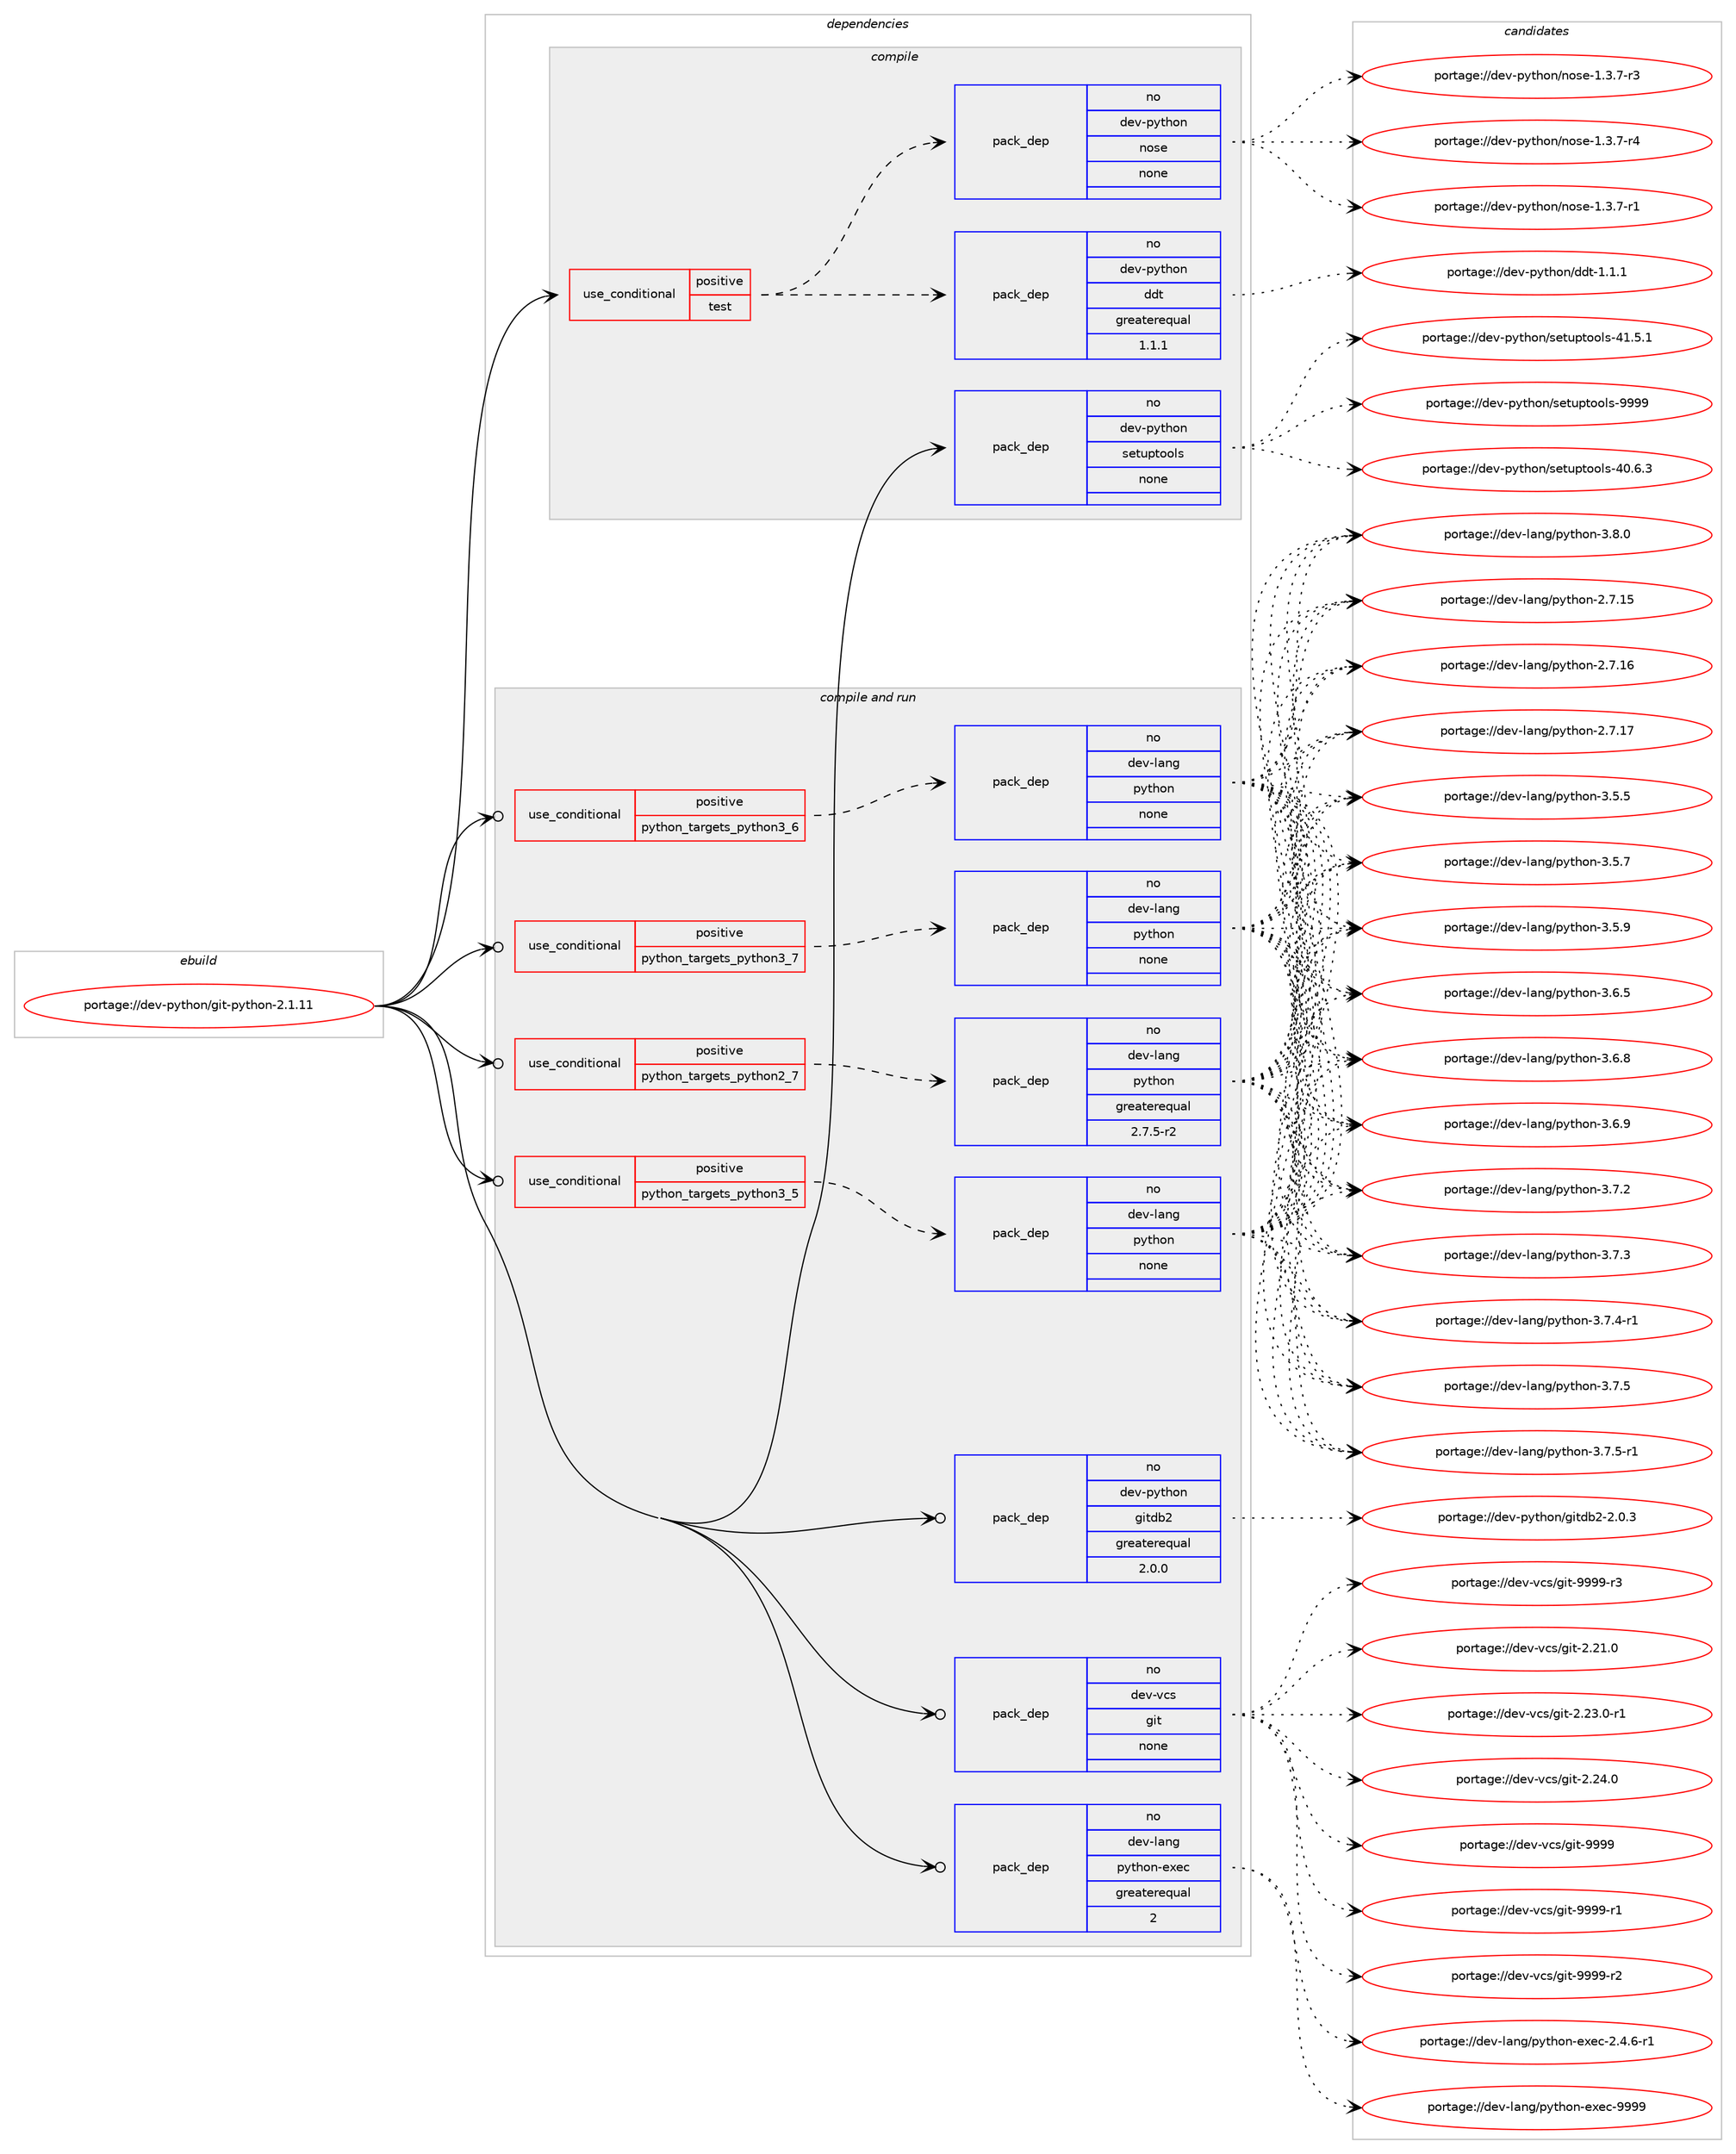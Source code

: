 digraph prolog {

# *************
# Graph options
# *************

newrank=true;
concentrate=true;
compound=true;
graph [rankdir=LR,fontname=Helvetica,fontsize=10,ranksep=1.5];#, ranksep=2.5, nodesep=0.2];
edge  [arrowhead=vee];
node  [fontname=Helvetica,fontsize=10];

# **********
# The ebuild
# **********

subgraph cluster_leftcol {
color=gray;
rank=same;
label=<<i>ebuild</i>>;
id [label="portage://dev-python/git-python-2.1.11", color=red, width=4, href="../dev-python/git-python-2.1.11.svg"];
}

# ****************
# The dependencies
# ****************

subgraph cluster_midcol {
color=gray;
label=<<i>dependencies</i>>;
subgraph cluster_compile {
fillcolor="#eeeeee";
style=filled;
label=<<i>compile</i>>;
subgraph cond29249 {
dependency141438 [label=<<TABLE BORDER="0" CELLBORDER="1" CELLSPACING="0" CELLPADDING="4"><TR><TD ROWSPAN="3" CELLPADDING="10">use_conditional</TD></TR><TR><TD>positive</TD></TR><TR><TD>test</TD></TR></TABLE>>, shape=none, color=red];
subgraph pack108871 {
dependency141439 [label=<<TABLE BORDER="0" CELLBORDER="1" CELLSPACING="0" CELLPADDING="4" WIDTH="220"><TR><TD ROWSPAN="6" CELLPADDING="30">pack_dep</TD></TR><TR><TD WIDTH="110">no</TD></TR><TR><TD>dev-python</TD></TR><TR><TD>ddt</TD></TR><TR><TD>greaterequal</TD></TR><TR><TD>1.1.1</TD></TR></TABLE>>, shape=none, color=blue];
}
dependency141438:e -> dependency141439:w [weight=20,style="dashed",arrowhead="vee"];
subgraph pack108872 {
dependency141440 [label=<<TABLE BORDER="0" CELLBORDER="1" CELLSPACING="0" CELLPADDING="4" WIDTH="220"><TR><TD ROWSPAN="6" CELLPADDING="30">pack_dep</TD></TR><TR><TD WIDTH="110">no</TD></TR><TR><TD>dev-python</TD></TR><TR><TD>nose</TD></TR><TR><TD>none</TD></TR><TR><TD></TD></TR></TABLE>>, shape=none, color=blue];
}
dependency141438:e -> dependency141440:w [weight=20,style="dashed",arrowhead="vee"];
}
id:e -> dependency141438:w [weight=20,style="solid",arrowhead="vee"];
subgraph pack108873 {
dependency141441 [label=<<TABLE BORDER="0" CELLBORDER="1" CELLSPACING="0" CELLPADDING="4" WIDTH="220"><TR><TD ROWSPAN="6" CELLPADDING="30">pack_dep</TD></TR><TR><TD WIDTH="110">no</TD></TR><TR><TD>dev-python</TD></TR><TR><TD>setuptools</TD></TR><TR><TD>none</TD></TR><TR><TD></TD></TR></TABLE>>, shape=none, color=blue];
}
id:e -> dependency141441:w [weight=20,style="solid",arrowhead="vee"];
}
subgraph cluster_compileandrun {
fillcolor="#eeeeee";
style=filled;
label=<<i>compile and run</i>>;
subgraph cond29250 {
dependency141442 [label=<<TABLE BORDER="0" CELLBORDER="1" CELLSPACING="0" CELLPADDING="4"><TR><TD ROWSPAN="3" CELLPADDING="10">use_conditional</TD></TR><TR><TD>positive</TD></TR><TR><TD>python_targets_python2_7</TD></TR></TABLE>>, shape=none, color=red];
subgraph pack108874 {
dependency141443 [label=<<TABLE BORDER="0" CELLBORDER="1" CELLSPACING="0" CELLPADDING="4" WIDTH="220"><TR><TD ROWSPAN="6" CELLPADDING="30">pack_dep</TD></TR><TR><TD WIDTH="110">no</TD></TR><TR><TD>dev-lang</TD></TR><TR><TD>python</TD></TR><TR><TD>greaterequal</TD></TR><TR><TD>2.7.5-r2</TD></TR></TABLE>>, shape=none, color=blue];
}
dependency141442:e -> dependency141443:w [weight=20,style="dashed",arrowhead="vee"];
}
id:e -> dependency141442:w [weight=20,style="solid",arrowhead="odotvee"];
subgraph cond29251 {
dependency141444 [label=<<TABLE BORDER="0" CELLBORDER="1" CELLSPACING="0" CELLPADDING="4"><TR><TD ROWSPAN="3" CELLPADDING="10">use_conditional</TD></TR><TR><TD>positive</TD></TR><TR><TD>python_targets_python3_5</TD></TR></TABLE>>, shape=none, color=red];
subgraph pack108875 {
dependency141445 [label=<<TABLE BORDER="0" CELLBORDER="1" CELLSPACING="0" CELLPADDING="4" WIDTH="220"><TR><TD ROWSPAN="6" CELLPADDING="30">pack_dep</TD></TR><TR><TD WIDTH="110">no</TD></TR><TR><TD>dev-lang</TD></TR><TR><TD>python</TD></TR><TR><TD>none</TD></TR><TR><TD></TD></TR></TABLE>>, shape=none, color=blue];
}
dependency141444:e -> dependency141445:w [weight=20,style="dashed",arrowhead="vee"];
}
id:e -> dependency141444:w [weight=20,style="solid",arrowhead="odotvee"];
subgraph cond29252 {
dependency141446 [label=<<TABLE BORDER="0" CELLBORDER="1" CELLSPACING="0" CELLPADDING="4"><TR><TD ROWSPAN="3" CELLPADDING="10">use_conditional</TD></TR><TR><TD>positive</TD></TR><TR><TD>python_targets_python3_6</TD></TR></TABLE>>, shape=none, color=red];
subgraph pack108876 {
dependency141447 [label=<<TABLE BORDER="0" CELLBORDER="1" CELLSPACING="0" CELLPADDING="4" WIDTH="220"><TR><TD ROWSPAN="6" CELLPADDING="30">pack_dep</TD></TR><TR><TD WIDTH="110">no</TD></TR><TR><TD>dev-lang</TD></TR><TR><TD>python</TD></TR><TR><TD>none</TD></TR><TR><TD></TD></TR></TABLE>>, shape=none, color=blue];
}
dependency141446:e -> dependency141447:w [weight=20,style="dashed",arrowhead="vee"];
}
id:e -> dependency141446:w [weight=20,style="solid",arrowhead="odotvee"];
subgraph cond29253 {
dependency141448 [label=<<TABLE BORDER="0" CELLBORDER="1" CELLSPACING="0" CELLPADDING="4"><TR><TD ROWSPAN="3" CELLPADDING="10">use_conditional</TD></TR><TR><TD>positive</TD></TR><TR><TD>python_targets_python3_7</TD></TR></TABLE>>, shape=none, color=red];
subgraph pack108877 {
dependency141449 [label=<<TABLE BORDER="0" CELLBORDER="1" CELLSPACING="0" CELLPADDING="4" WIDTH="220"><TR><TD ROWSPAN="6" CELLPADDING="30">pack_dep</TD></TR><TR><TD WIDTH="110">no</TD></TR><TR><TD>dev-lang</TD></TR><TR><TD>python</TD></TR><TR><TD>none</TD></TR><TR><TD></TD></TR></TABLE>>, shape=none, color=blue];
}
dependency141448:e -> dependency141449:w [weight=20,style="dashed",arrowhead="vee"];
}
id:e -> dependency141448:w [weight=20,style="solid",arrowhead="odotvee"];
subgraph pack108878 {
dependency141450 [label=<<TABLE BORDER="0" CELLBORDER="1" CELLSPACING="0" CELLPADDING="4" WIDTH="220"><TR><TD ROWSPAN="6" CELLPADDING="30">pack_dep</TD></TR><TR><TD WIDTH="110">no</TD></TR><TR><TD>dev-lang</TD></TR><TR><TD>python-exec</TD></TR><TR><TD>greaterequal</TD></TR><TR><TD>2</TD></TR></TABLE>>, shape=none, color=blue];
}
id:e -> dependency141450:w [weight=20,style="solid",arrowhead="odotvee"];
subgraph pack108879 {
dependency141451 [label=<<TABLE BORDER="0" CELLBORDER="1" CELLSPACING="0" CELLPADDING="4" WIDTH="220"><TR><TD ROWSPAN="6" CELLPADDING="30">pack_dep</TD></TR><TR><TD WIDTH="110">no</TD></TR><TR><TD>dev-python</TD></TR><TR><TD>gitdb2</TD></TR><TR><TD>greaterequal</TD></TR><TR><TD>2.0.0</TD></TR></TABLE>>, shape=none, color=blue];
}
id:e -> dependency141451:w [weight=20,style="solid",arrowhead="odotvee"];
subgraph pack108880 {
dependency141452 [label=<<TABLE BORDER="0" CELLBORDER="1" CELLSPACING="0" CELLPADDING="4" WIDTH="220"><TR><TD ROWSPAN="6" CELLPADDING="30">pack_dep</TD></TR><TR><TD WIDTH="110">no</TD></TR><TR><TD>dev-vcs</TD></TR><TR><TD>git</TD></TR><TR><TD>none</TD></TR><TR><TD></TD></TR></TABLE>>, shape=none, color=blue];
}
id:e -> dependency141452:w [weight=20,style="solid",arrowhead="odotvee"];
}
subgraph cluster_run {
fillcolor="#eeeeee";
style=filled;
label=<<i>run</i>>;
}
}

# **************
# The candidates
# **************

subgraph cluster_choices {
rank=same;
color=gray;
label=<<i>candidates</i>>;

subgraph choice108871 {
color=black;
nodesep=1;
choiceportage1001011184511212111610411111047100100116454946494649 [label="portage://dev-python/ddt-1.1.1", color=red, width=4,href="../dev-python/ddt-1.1.1.svg"];
dependency141439:e -> choiceportage1001011184511212111610411111047100100116454946494649:w [style=dotted,weight="100"];
}
subgraph choice108872 {
color=black;
nodesep=1;
choiceportage10010111845112121116104111110471101111151014549465146554511449 [label="portage://dev-python/nose-1.3.7-r1", color=red, width=4,href="../dev-python/nose-1.3.7-r1.svg"];
choiceportage10010111845112121116104111110471101111151014549465146554511451 [label="portage://dev-python/nose-1.3.7-r3", color=red, width=4,href="../dev-python/nose-1.3.7-r3.svg"];
choiceportage10010111845112121116104111110471101111151014549465146554511452 [label="portage://dev-python/nose-1.3.7-r4", color=red, width=4,href="../dev-python/nose-1.3.7-r4.svg"];
dependency141440:e -> choiceportage10010111845112121116104111110471101111151014549465146554511449:w [style=dotted,weight="100"];
dependency141440:e -> choiceportage10010111845112121116104111110471101111151014549465146554511451:w [style=dotted,weight="100"];
dependency141440:e -> choiceportage10010111845112121116104111110471101111151014549465146554511452:w [style=dotted,weight="100"];
}
subgraph choice108873 {
color=black;
nodesep=1;
choiceportage100101118451121211161041111104711510111611711211611111110811545524846544651 [label="portage://dev-python/setuptools-40.6.3", color=red, width=4,href="../dev-python/setuptools-40.6.3.svg"];
choiceportage100101118451121211161041111104711510111611711211611111110811545524946534649 [label="portage://dev-python/setuptools-41.5.1", color=red, width=4,href="../dev-python/setuptools-41.5.1.svg"];
choiceportage10010111845112121116104111110471151011161171121161111111081154557575757 [label="portage://dev-python/setuptools-9999", color=red, width=4,href="../dev-python/setuptools-9999.svg"];
dependency141441:e -> choiceportage100101118451121211161041111104711510111611711211611111110811545524846544651:w [style=dotted,weight="100"];
dependency141441:e -> choiceportage100101118451121211161041111104711510111611711211611111110811545524946534649:w [style=dotted,weight="100"];
dependency141441:e -> choiceportage10010111845112121116104111110471151011161171121161111111081154557575757:w [style=dotted,weight="100"];
}
subgraph choice108874 {
color=black;
nodesep=1;
choiceportage10010111845108971101034711212111610411111045504655464953 [label="portage://dev-lang/python-2.7.15", color=red, width=4,href="../dev-lang/python-2.7.15.svg"];
choiceportage10010111845108971101034711212111610411111045504655464954 [label="portage://dev-lang/python-2.7.16", color=red, width=4,href="../dev-lang/python-2.7.16.svg"];
choiceportage10010111845108971101034711212111610411111045504655464955 [label="portage://dev-lang/python-2.7.17", color=red, width=4,href="../dev-lang/python-2.7.17.svg"];
choiceportage100101118451089711010347112121116104111110455146534653 [label="portage://dev-lang/python-3.5.5", color=red, width=4,href="../dev-lang/python-3.5.5.svg"];
choiceportage100101118451089711010347112121116104111110455146534655 [label="portage://dev-lang/python-3.5.7", color=red, width=4,href="../dev-lang/python-3.5.7.svg"];
choiceportage100101118451089711010347112121116104111110455146534657 [label="portage://dev-lang/python-3.5.9", color=red, width=4,href="../dev-lang/python-3.5.9.svg"];
choiceportage100101118451089711010347112121116104111110455146544653 [label="portage://dev-lang/python-3.6.5", color=red, width=4,href="../dev-lang/python-3.6.5.svg"];
choiceportage100101118451089711010347112121116104111110455146544656 [label="portage://dev-lang/python-3.6.8", color=red, width=4,href="../dev-lang/python-3.6.8.svg"];
choiceportage100101118451089711010347112121116104111110455146544657 [label="portage://dev-lang/python-3.6.9", color=red, width=4,href="../dev-lang/python-3.6.9.svg"];
choiceportage100101118451089711010347112121116104111110455146554650 [label="portage://dev-lang/python-3.7.2", color=red, width=4,href="../dev-lang/python-3.7.2.svg"];
choiceportage100101118451089711010347112121116104111110455146554651 [label="portage://dev-lang/python-3.7.3", color=red, width=4,href="../dev-lang/python-3.7.3.svg"];
choiceportage1001011184510897110103471121211161041111104551465546524511449 [label="portage://dev-lang/python-3.7.4-r1", color=red, width=4,href="../dev-lang/python-3.7.4-r1.svg"];
choiceportage100101118451089711010347112121116104111110455146554653 [label="portage://dev-lang/python-3.7.5", color=red, width=4,href="../dev-lang/python-3.7.5.svg"];
choiceportage1001011184510897110103471121211161041111104551465546534511449 [label="portage://dev-lang/python-3.7.5-r1", color=red, width=4,href="../dev-lang/python-3.7.5-r1.svg"];
choiceportage100101118451089711010347112121116104111110455146564648 [label="portage://dev-lang/python-3.8.0", color=red, width=4,href="../dev-lang/python-3.8.0.svg"];
dependency141443:e -> choiceportage10010111845108971101034711212111610411111045504655464953:w [style=dotted,weight="100"];
dependency141443:e -> choiceportage10010111845108971101034711212111610411111045504655464954:w [style=dotted,weight="100"];
dependency141443:e -> choiceportage10010111845108971101034711212111610411111045504655464955:w [style=dotted,weight="100"];
dependency141443:e -> choiceportage100101118451089711010347112121116104111110455146534653:w [style=dotted,weight="100"];
dependency141443:e -> choiceportage100101118451089711010347112121116104111110455146534655:w [style=dotted,weight="100"];
dependency141443:e -> choiceportage100101118451089711010347112121116104111110455146534657:w [style=dotted,weight="100"];
dependency141443:e -> choiceportage100101118451089711010347112121116104111110455146544653:w [style=dotted,weight="100"];
dependency141443:e -> choiceportage100101118451089711010347112121116104111110455146544656:w [style=dotted,weight="100"];
dependency141443:e -> choiceportage100101118451089711010347112121116104111110455146544657:w [style=dotted,weight="100"];
dependency141443:e -> choiceportage100101118451089711010347112121116104111110455146554650:w [style=dotted,weight="100"];
dependency141443:e -> choiceportage100101118451089711010347112121116104111110455146554651:w [style=dotted,weight="100"];
dependency141443:e -> choiceportage1001011184510897110103471121211161041111104551465546524511449:w [style=dotted,weight="100"];
dependency141443:e -> choiceportage100101118451089711010347112121116104111110455146554653:w [style=dotted,weight="100"];
dependency141443:e -> choiceportage1001011184510897110103471121211161041111104551465546534511449:w [style=dotted,weight="100"];
dependency141443:e -> choiceportage100101118451089711010347112121116104111110455146564648:w [style=dotted,weight="100"];
}
subgraph choice108875 {
color=black;
nodesep=1;
choiceportage10010111845108971101034711212111610411111045504655464953 [label="portage://dev-lang/python-2.7.15", color=red, width=4,href="../dev-lang/python-2.7.15.svg"];
choiceportage10010111845108971101034711212111610411111045504655464954 [label="portage://dev-lang/python-2.7.16", color=red, width=4,href="../dev-lang/python-2.7.16.svg"];
choiceportage10010111845108971101034711212111610411111045504655464955 [label="portage://dev-lang/python-2.7.17", color=red, width=4,href="../dev-lang/python-2.7.17.svg"];
choiceportage100101118451089711010347112121116104111110455146534653 [label="portage://dev-lang/python-3.5.5", color=red, width=4,href="../dev-lang/python-3.5.5.svg"];
choiceportage100101118451089711010347112121116104111110455146534655 [label="portage://dev-lang/python-3.5.7", color=red, width=4,href="../dev-lang/python-3.5.7.svg"];
choiceportage100101118451089711010347112121116104111110455146534657 [label="portage://dev-lang/python-3.5.9", color=red, width=4,href="../dev-lang/python-3.5.9.svg"];
choiceportage100101118451089711010347112121116104111110455146544653 [label="portage://dev-lang/python-3.6.5", color=red, width=4,href="../dev-lang/python-3.6.5.svg"];
choiceportage100101118451089711010347112121116104111110455146544656 [label="portage://dev-lang/python-3.6.8", color=red, width=4,href="../dev-lang/python-3.6.8.svg"];
choiceportage100101118451089711010347112121116104111110455146544657 [label="portage://dev-lang/python-3.6.9", color=red, width=4,href="../dev-lang/python-3.6.9.svg"];
choiceportage100101118451089711010347112121116104111110455146554650 [label="portage://dev-lang/python-3.7.2", color=red, width=4,href="../dev-lang/python-3.7.2.svg"];
choiceportage100101118451089711010347112121116104111110455146554651 [label="portage://dev-lang/python-3.7.3", color=red, width=4,href="../dev-lang/python-3.7.3.svg"];
choiceportage1001011184510897110103471121211161041111104551465546524511449 [label="portage://dev-lang/python-3.7.4-r1", color=red, width=4,href="../dev-lang/python-3.7.4-r1.svg"];
choiceportage100101118451089711010347112121116104111110455146554653 [label="portage://dev-lang/python-3.7.5", color=red, width=4,href="../dev-lang/python-3.7.5.svg"];
choiceportage1001011184510897110103471121211161041111104551465546534511449 [label="portage://dev-lang/python-3.7.5-r1", color=red, width=4,href="../dev-lang/python-3.7.5-r1.svg"];
choiceportage100101118451089711010347112121116104111110455146564648 [label="portage://dev-lang/python-3.8.0", color=red, width=4,href="../dev-lang/python-3.8.0.svg"];
dependency141445:e -> choiceportage10010111845108971101034711212111610411111045504655464953:w [style=dotted,weight="100"];
dependency141445:e -> choiceportage10010111845108971101034711212111610411111045504655464954:w [style=dotted,weight="100"];
dependency141445:e -> choiceportage10010111845108971101034711212111610411111045504655464955:w [style=dotted,weight="100"];
dependency141445:e -> choiceportage100101118451089711010347112121116104111110455146534653:w [style=dotted,weight="100"];
dependency141445:e -> choiceportage100101118451089711010347112121116104111110455146534655:w [style=dotted,weight="100"];
dependency141445:e -> choiceportage100101118451089711010347112121116104111110455146534657:w [style=dotted,weight="100"];
dependency141445:e -> choiceportage100101118451089711010347112121116104111110455146544653:w [style=dotted,weight="100"];
dependency141445:e -> choiceportage100101118451089711010347112121116104111110455146544656:w [style=dotted,weight="100"];
dependency141445:e -> choiceportage100101118451089711010347112121116104111110455146544657:w [style=dotted,weight="100"];
dependency141445:e -> choiceportage100101118451089711010347112121116104111110455146554650:w [style=dotted,weight="100"];
dependency141445:e -> choiceportage100101118451089711010347112121116104111110455146554651:w [style=dotted,weight="100"];
dependency141445:e -> choiceportage1001011184510897110103471121211161041111104551465546524511449:w [style=dotted,weight="100"];
dependency141445:e -> choiceportage100101118451089711010347112121116104111110455146554653:w [style=dotted,weight="100"];
dependency141445:e -> choiceportage1001011184510897110103471121211161041111104551465546534511449:w [style=dotted,weight="100"];
dependency141445:e -> choiceportage100101118451089711010347112121116104111110455146564648:w [style=dotted,weight="100"];
}
subgraph choice108876 {
color=black;
nodesep=1;
choiceportage10010111845108971101034711212111610411111045504655464953 [label="portage://dev-lang/python-2.7.15", color=red, width=4,href="../dev-lang/python-2.7.15.svg"];
choiceportage10010111845108971101034711212111610411111045504655464954 [label="portage://dev-lang/python-2.7.16", color=red, width=4,href="../dev-lang/python-2.7.16.svg"];
choiceportage10010111845108971101034711212111610411111045504655464955 [label="portage://dev-lang/python-2.7.17", color=red, width=4,href="../dev-lang/python-2.7.17.svg"];
choiceportage100101118451089711010347112121116104111110455146534653 [label="portage://dev-lang/python-3.5.5", color=red, width=4,href="../dev-lang/python-3.5.5.svg"];
choiceportage100101118451089711010347112121116104111110455146534655 [label="portage://dev-lang/python-3.5.7", color=red, width=4,href="../dev-lang/python-3.5.7.svg"];
choiceportage100101118451089711010347112121116104111110455146534657 [label="portage://dev-lang/python-3.5.9", color=red, width=4,href="../dev-lang/python-3.5.9.svg"];
choiceportage100101118451089711010347112121116104111110455146544653 [label="portage://dev-lang/python-3.6.5", color=red, width=4,href="../dev-lang/python-3.6.5.svg"];
choiceportage100101118451089711010347112121116104111110455146544656 [label="portage://dev-lang/python-3.6.8", color=red, width=4,href="../dev-lang/python-3.6.8.svg"];
choiceportage100101118451089711010347112121116104111110455146544657 [label="portage://dev-lang/python-3.6.9", color=red, width=4,href="../dev-lang/python-3.6.9.svg"];
choiceportage100101118451089711010347112121116104111110455146554650 [label="portage://dev-lang/python-3.7.2", color=red, width=4,href="../dev-lang/python-3.7.2.svg"];
choiceportage100101118451089711010347112121116104111110455146554651 [label="portage://dev-lang/python-3.7.3", color=red, width=4,href="../dev-lang/python-3.7.3.svg"];
choiceportage1001011184510897110103471121211161041111104551465546524511449 [label="portage://dev-lang/python-3.7.4-r1", color=red, width=4,href="../dev-lang/python-3.7.4-r1.svg"];
choiceportage100101118451089711010347112121116104111110455146554653 [label="portage://dev-lang/python-3.7.5", color=red, width=4,href="../dev-lang/python-3.7.5.svg"];
choiceportage1001011184510897110103471121211161041111104551465546534511449 [label="portage://dev-lang/python-3.7.5-r1", color=red, width=4,href="../dev-lang/python-3.7.5-r1.svg"];
choiceportage100101118451089711010347112121116104111110455146564648 [label="portage://dev-lang/python-3.8.0", color=red, width=4,href="../dev-lang/python-3.8.0.svg"];
dependency141447:e -> choiceportage10010111845108971101034711212111610411111045504655464953:w [style=dotted,weight="100"];
dependency141447:e -> choiceportage10010111845108971101034711212111610411111045504655464954:w [style=dotted,weight="100"];
dependency141447:e -> choiceportage10010111845108971101034711212111610411111045504655464955:w [style=dotted,weight="100"];
dependency141447:e -> choiceportage100101118451089711010347112121116104111110455146534653:w [style=dotted,weight="100"];
dependency141447:e -> choiceportage100101118451089711010347112121116104111110455146534655:w [style=dotted,weight="100"];
dependency141447:e -> choiceportage100101118451089711010347112121116104111110455146534657:w [style=dotted,weight="100"];
dependency141447:e -> choiceportage100101118451089711010347112121116104111110455146544653:w [style=dotted,weight="100"];
dependency141447:e -> choiceportage100101118451089711010347112121116104111110455146544656:w [style=dotted,weight="100"];
dependency141447:e -> choiceportage100101118451089711010347112121116104111110455146544657:w [style=dotted,weight="100"];
dependency141447:e -> choiceportage100101118451089711010347112121116104111110455146554650:w [style=dotted,weight="100"];
dependency141447:e -> choiceportage100101118451089711010347112121116104111110455146554651:w [style=dotted,weight="100"];
dependency141447:e -> choiceportage1001011184510897110103471121211161041111104551465546524511449:w [style=dotted,weight="100"];
dependency141447:e -> choiceportage100101118451089711010347112121116104111110455146554653:w [style=dotted,weight="100"];
dependency141447:e -> choiceportage1001011184510897110103471121211161041111104551465546534511449:w [style=dotted,weight="100"];
dependency141447:e -> choiceportage100101118451089711010347112121116104111110455146564648:w [style=dotted,weight="100"];
}
subgraph choice108877 {
color=black;
nodesep=1;
choiceportage10010111845108971101034711212111610411111045504655464953 [label="portage://dev-lang/python-2.7.15", color=red, width=4,href="../dev-lang/python-2.7.15.svg"];
choiceportage10010111845108971101034711212111610411111045504655464954 [label="portage://dev-lang/python-2.7.16", color=red, width=4,href="../dev-lang/python-2.7.16.svg"];
choiceportage10010111845108971101034711212111610411111045504655464955 [label="portage://dev-lang/python-2.7.17", color=red, width=4,href="../dev-lang/python-2.7.17.svg"];
choiceportage100101118451089711010347112121116104111110455146534653 [label="portage://dev-lang/python-3.5.5", color=red, width=4,href="../dev-lang/python-3.5.5.svg"];
choiceportage100101118451089711010347112121116104111110455146534655 [label="portage://dev-lang/python-3.5.7", color=red, width=4,href="../dev-lang/python-3.5.7.svg"];
choiceportage100101118451089711010347112121116104111110455146534657 [label="portage://dev-lang/python-3.5.9", color=red, width=4,href="../dev-lang/python-3.5.9.svg"];
choiceportage100101118451089711010347112121116104111110455146544653 [label="portage://dev-lang/python-3.6.5", color=red, width=4,href="../dev-lang/python-3.6.5.svg"];
choiceportage100101118451089711010347112121116104111110455146544656 [label="portage://dev-lang/python-3.6.8", color=red, width=4,href="../dev-lang/python-3.6.8.svg"];
choiceportage100101118451089711010347112121116104111110455146544657 [label="portage://dev-lang/python-3.6.9", color=red, width=4,href="../dev-lang/python-3.6.9.svg"];
choiceportage100101118451089711010347112121116104111110455146554650 [label="portage://dev-lang/python-3.7.2", color=red, width=4,href="../dev-lang/python-3.7.2.svg"];
choiceportage100101118451089711010347112121116104111110455146554651 [label="portage://dev-lang/python-3.7.3", color=red, width=4,href="../dev-lang/python-3.7.3.svg"];
choiceportage1001011184510897110103471121211161041111104551465546524511449 [label="portage://dev-lang/python-3.7.4-r1", color=red, width=4,href="../dev-lang/python-3.7.4-r1.svg"];
choiceportage100101118451089711010347112121116104111110455146554653 [label="portage://dev-lang/python-3.7.5", color=red, width=4,href="../dev-lang/python-3.7.5.svg"];
choiceportage1001011184510897110103471121211161041111104551465546534511449 [label="portage://dev-lang/python-3.7.5-r1", color=red, width=4,href="../dev-lang/python-3.7.5-r1.svg"];
choiceportage100101118451089711010347112121116104111110455146564648 [label="portage://dev-lang/python-3.8.0", color=red, width=4,href="../dev-lang/python-3.8.0.svg"];
dependency141449:e -> choiceportage10010111845108971101034711212111610411111045504655464953:w [style=dotted,weight="100"];
dependency141449:e -> choiceportage10010111845108971101034711212111610411111045504655464954:w [style=dotted,weight="100"];
dependency141449:e -> choiceportage10010111845108971101034711212111610411111045504655464955:w [style=dotted,weight="100"];
dependency141449:e -> choiceportage100101118451089711010347112121116104111110455146534653:w [style=dotted,weight="100"];
dependency141449:e -> choiceportage100101118451089711010347112121116104111110455146534655:w [style=dotted,weight="100"];
dependency141449:e -> choiceportage100101118451089711010347112121116104111110455146534657:w [style=dotted,weight="100"];
dependency141449:e -> choiceportage100101118451089711010347112121116104111110455146544653:w [style=dotted,weight="100"];
dependency141449:e -> choiceportage100101118451089711010347112121116104111110455146544656:w [style=dotted,weight="100"];
dependency141449:e -> choiceportage100101118451089711010347112121116104111110455146544657:w [style=dotted,weight="100"];
dependency141449:e -> choiceportage100101118451089711010347112121116104111110455146554650:w [style=dotted,weight="100"];
dependency141449:e -> choiceportage100101118451089711010347112121116104111110455146554651:w [style=dotted,weight="100"];
dependency141449:e -> choiceportage1001011184510897110103471121211161041111104551465546524511449:w [style=dotted,weight="100"];
dependency141449:e -> choiceportage100101118451089711010347112121116104111110455146554653:w [style=dotted,weight="100"];
dependency141449:e -> choiceportage1001011184510897110103471121211161041111104551465546534511449:w [style=dotted,weight="100"];
dependency141449:e -> choiceportage100101118451089711010347112121116104111110455146564648:w [style=dotted,weight="100"];
}
subgraph choice108878 {
color=black;
nodesep=1;
choiceportage10010111845108971101034711212111610411111045101120101994550465246544511449 [label="portage://dev-lang/python-exec-2.4.6-r1", color=red, width=4,href="../dev-lang/python-exec-2.4.6-r1.svg"];
choiceportage10010111845108971101034711212111610411111045101120101994557575757 [label="portage://dev-lang/python-exec-9999", color=red, width=4,href="../dev-lang/python-exec-9999.svg"];
dependency141450:e -> choiceportage10010111845108971101034711212111610411111045101120101994550465246544511449:w [style=dotted,weight="100"];
dependency141450:e -> choiceportage10010111845108971101034711212111610411111045101120101994557575757:w [style=dotted,weight="100"];
}
subgraph choice108879 {
color=black;
nodesep=1;
choiceportage10010111845112121116104111110471031051161009850455046484651 [label="portage://dev-python/gitdb2-2.0.3", color=red, width=4,href="../dev-python/gitdb2-2.0.3.svg"];
dependency141451:e -> choiceportage10010111845112121116104111110471031051161009850455046484651:w [style=dotted,weight="100"];
}
subgraph choice108880 {
color=black;
nodesep=1;
choiceportage10010111845118991154710310511645504650494648 [label="portage://dev-vcs/git-2.21.0", color=red, width=4,href="../dev-vcs/git-2.21.0.svg"];
choiceportage100101118451189911547103105116455046505146484511449 [label="portage://dev-vcs/git-2.23.0-r1", color=red, width=4,href="../dev-vcs/git-2.23.0-r1.svg"];
choiceportage10010111845118991154710310511645504650524648 [label="portage://dev-vcs/git-2.24.0", color=red, width=4,href="../dev-vcs/git-2.24.0.svg"];
choiceportage1001011184511899115471031051164557575757 [label="portage://dev-vcs/git-9999", color=red, width=4,href="../dev-vcs/git-9999.svg"];
choiceportage10010111845118991154710310511645575757574511449 [label="portage://dev-vcs/git-9999-r1", color=red, width=4,href="../dev-vcs/git-9999-r1.svg"];
choiceportage10010111845118991154710310511645575757574511450 [label="portage://dev-vcs/git-9999-r2", color=red, width=4,href="../dev-vcs/git-9999-r2.svg"];
choiceportage10010111845118991154710310511645575757574511451 [label="portage://dev-vcs/git-9999-r3", color=red, width=4,href="../dev-vcs/git-9999-r3.svg"];
dependency141452:e -> choiceportage10010111845118991154710310511645504650494648:w [style=dotted,weight="100"];
dependency141452:e -> choiceportage100101118451189911547103105116455046505146484511449:w [style=dotted,weight="100"];
dependency141452:e -> choiceportage10010111845118991154710310511645504650524648:w [style=dotted,weight="100"];
dependency141452:e -> choiceportage1001011184511899115471031051164557575757:w [style=dotted,weight="100"];
dependency141452:e -> choiceportage10010111845118991154710310511645575757574511449:w [style=dotted,weight="100"];
dependency141452:e -> choiceportage10010111845118991154710310511645575757574511450:w [style=dotted,weight="100"];
dependency141452:e -> choiceportage10010111845118991154710310511645575757574511451:w [style=dotted,weight="100"];
}
}

}
